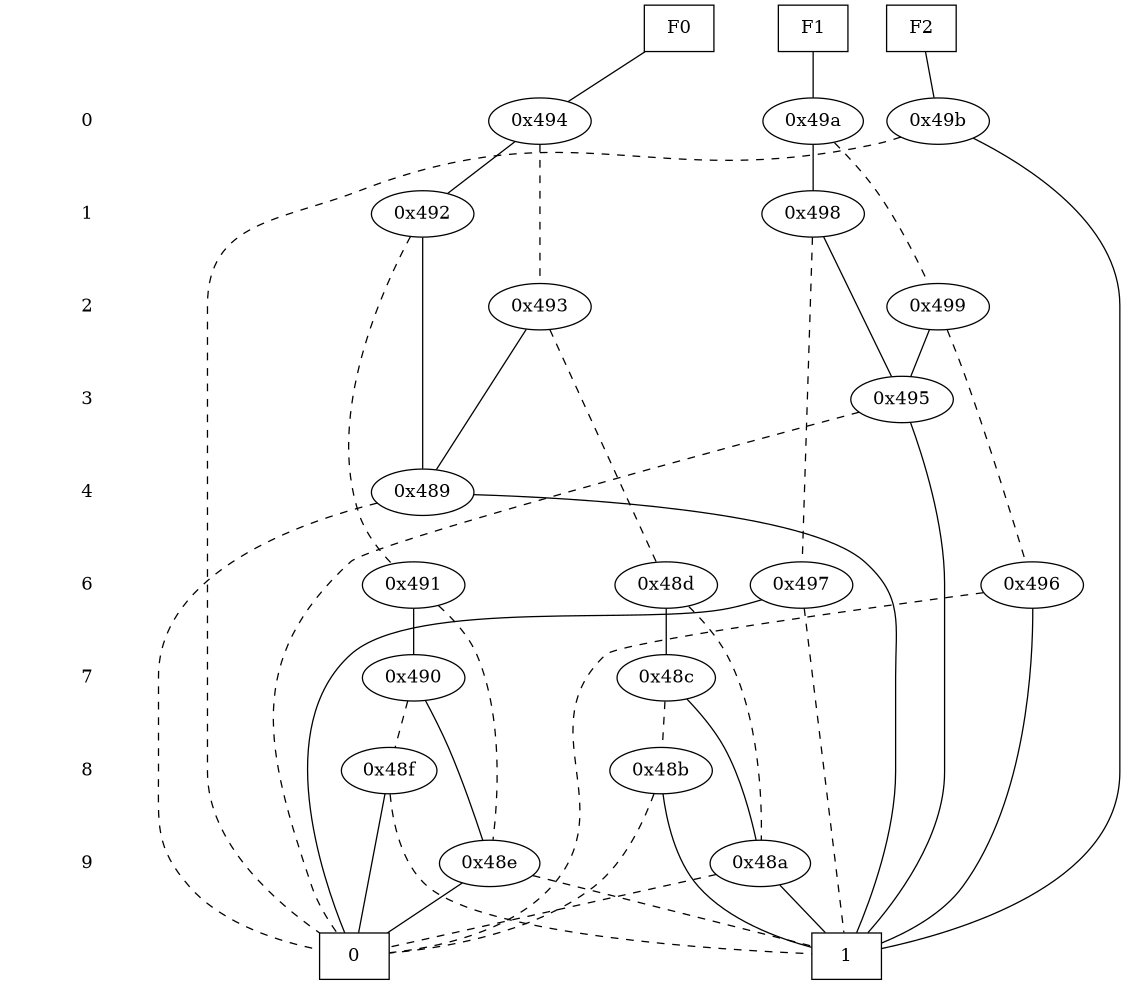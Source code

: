 digraph "DD" {
size = "7.5,10"
center = true;
edge [dir = none];
{ node [shape = plaintext];
  edge [style = invis];
  "CONST NODES" [style = invis];
" 0 " -> " 1 " -> " 2 " -> " 3 " -> " 4 " -> " 6 " -> " 7 " -> " 8 " -> " 9 " -> "CONST NODES"; 
}
{ rank = same; node [shape = box]; edge [style = invis];
"F0" -> "F1" -> "F2"; }
{ rank = same; " 0 ";
"0x494";
"0x49b";
"0x49a";
}
{ rank = same; " 1 ";
"0x498";
"0x492";
}
{ rank = same; " 2 ";
"0x499";
"0x493";
}
{ rank = same; " 3 ";
"0x495";
}
{ rank = same; " 4 ";
"0x489";
}
{ rank = same; " 6 ";
"0x497";
"0x48d";
"0x491";
"0x496";
}
{ rank = same; " 7 ";
"0x48c";
"0x490";
}
{ rank = same; " 8 ";
"0x48f";
"0x48b";
}
{ rank = same; " 9 ";
"0x48e";
"0x48a";
}
{ rank = same; "CONST NODES";
{ node [shape = box]; "0x46a";
"0x469";
}
}
"F0" -> "0x494" [style = solid];
"F1" -> "0x49a" [style = solid];
"F2" -> "0x49b" [style = solid];
"0x494" -> "0x492";
"0x494" -> "0x493" [style = dashed];
"0x49b" -> "0x469";
"0x49b" -> "0x46a" [style = dashed];
"0x49a" -> "0x498";
"0x49a" -> "0x499" [style = dashed];
"0x498" -> "0x495";
"0x498" -> "0x497" [style = dashed];
"0x492" -> "0x489";
"0x492" -> "0x491" [style = dashed];
"0x499" -> "0x495";
"0x499" -> "0x496" [style = dashed];
"0x493" -> "0x489";
"0x493" -> "0x48d" [style = dashed];
"0x495" -> "0x469";
"0x495" -> "0x46a" [style = dashed];
"0x489" -> "0x469";
"0x489" -> "0x46a" [style = dashed];
"0x497" -> "0x46a";
"0x497" -> "0x469" [style = dashed];
"0x48d" -> "0x48c";
"0x48d" -> "0x48a" [style = dashed];
"0x491" -> "0x490";
"0x491" -> "0x48e" [style = dashed];
"0x496" -> "0x469";
"0x496" -> "0x46a" [style = dashed];
"0x48c" -> "0x48a";
"0x48c" -> "0x48b" [style = dashed];
"0x490" -> "0x48e";
"0x490" -> "0x48f" [style = dashed];
"0x48f" -> "0x46a";
"0x48f" -> "0x469" [style = dashed];
"0x48b" -> "0x469";
"0x48b" -> "0x46a" [style = dashed];
"0x48e" -> "0x46a";
"0x48e" -> "0x469" [style = dashed];
"0x48a" -> "0x469";
"0x48a" -> "0x46a" [style = dashed];
"0x46a" [label = "0"];
"0x469" [label = "1"];
}
